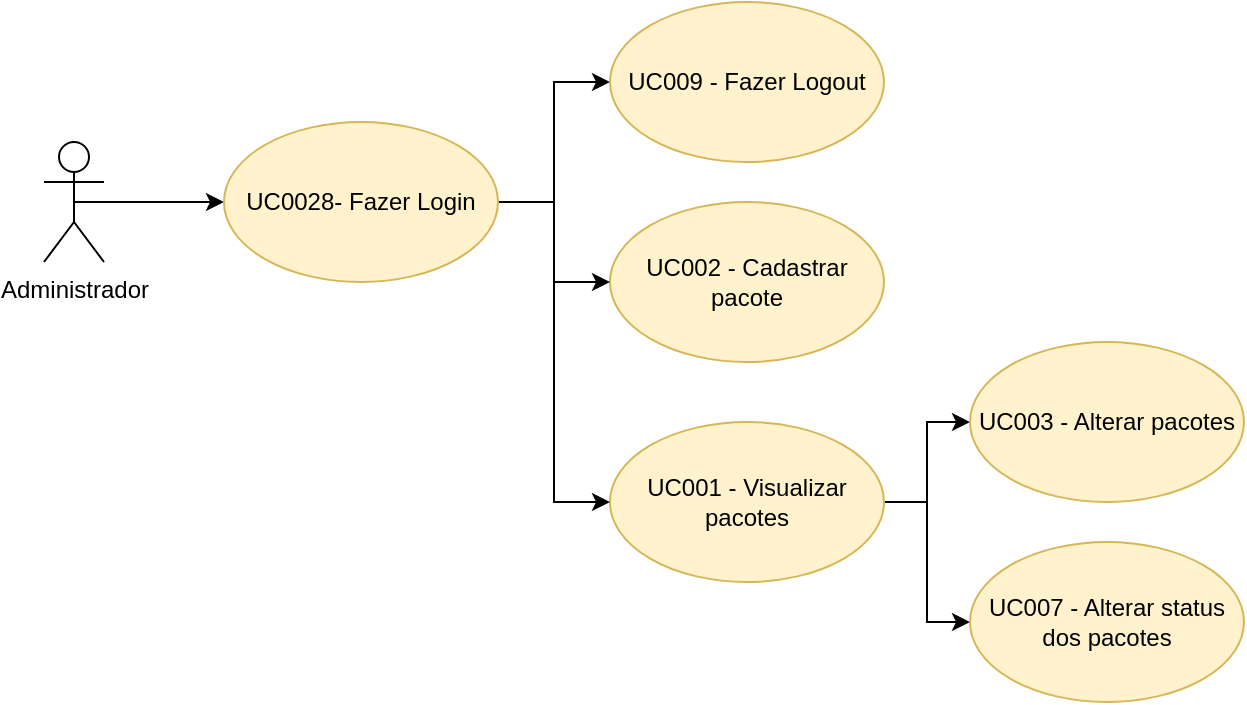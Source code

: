 <mxfile version="12.5.8" type="device"><diagram id="ttbYusDAIQbtgOY1CQqp" name="Page-1"><mxGraphModel dx="1221" dy="682" grid="1" gridSize="10" guides="1" tooltips="1" connect="1" arrows="1" fold="1" page="1" pageScale="1" pageWidth="827" pageHeight="1169" math="0" shadow="0"><root><mxCell id="0"/><mxCell id="1" parent="0"/><mxCell id="jwcOyQAgu6m8Mh7nM4yi-51" style="edgeStyle=orthogonalEdgeStyle;rounded=0;orthogonalLoop=1;jettySize=auto;html=1;exitX=0.5;exitY=0.5;exitDx=0;exitDy=0;exitPerimeter=0;entryX=0;entryY=0.5;entryDx=0;entryDy=0;" edge="1" parent="1" source="jwcOyQAgu6m8Mh7nM4yi-39" target="jwcOyQAgu6m8Mh7nM4yi-50"><mxGeometry relative="1" as="geometry"/></mxCell><mxCell id="jwcOyQAgu6m8Mh7nM4yi-39" value="Administrador" style="shape=umlActor;verticalLabelPosition=bottom;labelBackgroundColor=#ffffff;verticalAlign=top;html=1;outlineConnect=0;" vertex="1" parent="1"><mxGeometry x="60" y="140" width="30" height="60" as="geometry"/></mxCell><mxCell id="jwcOyQAgu6m8Mh7nM4yi-48" style="edgeStyle=orthogonalEdgeStyle;rounded=0;orthogonalLoop=1;jettySize=auto;html=1;exitX=1;exitY=0.5;exitDx=0;exitDy=0;entryX=0;entryY=0.5;entryDx=0;entryDy=0;" edge="1" parent="1" source="jwcOyQAgu6m8Mh7nM4yi-42" target="jwcOyQAgu6m8Mh7nM4yi-46"><mxGeometry relative="1" as="geometry"/></mxCell><mxCell id="jwcOyQAgu6m8Mh7nM4yi-49" style="edgeStyle=orthogonalEdgeStyle;rounded=0;orthogonalLoop=1;jettySize=auto;html=1;exitX=1;exitY=0.5;exitDx=0;exitDy=0;entryX=0;entryY=0.5;entryDx=0;entryDy=0;" edge="1" parent="1" source="jwcOyQAgu6m8Mh7nM4yi-42" target="jwcOyQAgu6m8Mh7nM4yi-47"><mxGeometry relative="1" as="geometry"/></mxCell><mxCell id="jwcOyQAgu6m8Mh7nM4yi-42" value="UC001 - Visualizar pacotes" style="ellipse;whiteSpace=wrap;html=1;fillColor=#fff2cc;strokeColor=#d6b656;" vertex="1" parent="1"><mxGeometry x="343" y="280" width="137" height="80" as="geometry"/></mxCell><mxCell id="jwcOyQAgu6m8Mh7nM4yi-44" value="UC002 - Cadastrar pacote" style="ellipse;whiteSpace=wrap;html=1;fillColor=#fff2cc;strokeColor=#d6b656;" vertex="1" parent="1"><mxGeometry x="343" y="170" width="137" height="80" as="geometry"/></mxCell><mxCell id="jwcOyQAgu6m8Mh7nM4yi-46" value="UC003 - Alterar pacotes" style="ellipse;whiteSpace=wrap;html=1;fillColor=#fff2cc;strokeColor=#d6b656;" vertex="1" parent="1"><mxGeometry x="523" y="240" width="137" height="80" as="geometry"/></mxCell><mxCell id="jwcOyQAgu6m8Mh7nM4yi-47" value="UC007 - Alterar status dos pacotes" style="ellipse;whiteSpace=wrap;html=1;fillColor=#fff2cc;strokeColor=#d6b656;" vertex="1" parent="1"><mxGeometry x="523" y="340" width="137" height="80" as="geometry"/></mxCell><mxCell id="jwcOyQAgu6m8Mh7nM4yi-52" style="edgeStyle=orthogonalEdgeStyle;rounded=0;orthogonalLoop=1;jettySize=auto;html=1;exitX=1;exitY=0.5;exitDx=0;exitDy=0;" edge="1" parent="1" source="jwcOyQAgu6m8Mh7nM4yi-50" target="jwcOyQAgu6m8Mh7nM4yi-44"><mxGeometry relative="1" as="geometry"/></mxCell><mxCell id="jwcOyQAgu6m8Mh7nM4yi-53" style="edgeStyle=orthogonalEdgeStyle;rounded=0;orthogonalLoop=1;jettySize=auto;html=1;exitX=1;exitY=0.5;exitDx=0;exitDy=0;entryX=0;entryY=0.5;entryDx=0;entryDy=0;" edge="1" parent="1" source="jwcOyQAgu6m8Mh7nM4yi-50" target="jwcOyQAgu6m8Mh7nM4yi-42"><mxGeometry relative="1" as="geometry"/></mxCell><mxCell id="jwcOyQAgu6m8Mh7nM4yi-55" style="edgeStyle=orthogonalEdgeStyle;rounded=0;orthogonalLoop=1;jettySize=auto;html=1;exitX=1;exitY=0.5;exitDx=0;exitDy=0;entryX=0;entryY=0.5;entryDx=0;entryDy=0;" edge="1" parent="1" source="jwcOyQAgu6m8Mh7nM4yi-50" target="jwcOyQAgu6m8Mh7nM4yi-54"><mxGeometry relative="1" as="geometry"/></mxCell><mxCell id="jwcOyQAgu6m8Mh7nM4yi-50" value="UC0028- Fazer Login" style="ellipse;whiteSpace=wrap;html=1;fillColor=#fff2cc;strokeColor=#d6b656;" vertex="1" parent="1"><mxGeometry x="150" y="130" width="137" height="80" as="geometry"/></mxCell><mxCell id="jwcOyQAgu6m8Mh7nM4yi-54" value="UC009 - Fazer Logout" style="ellipse;whiteSpace=wrap;html=1;fillColor=#fff2cc;strokeColor=#d6b656;" vertex="1" parent="1"><mxGeometry x="343" y="70" width="137" height="80" as="geometry"/></mxCell></root></mxGraphModel></diagram></mxfile>